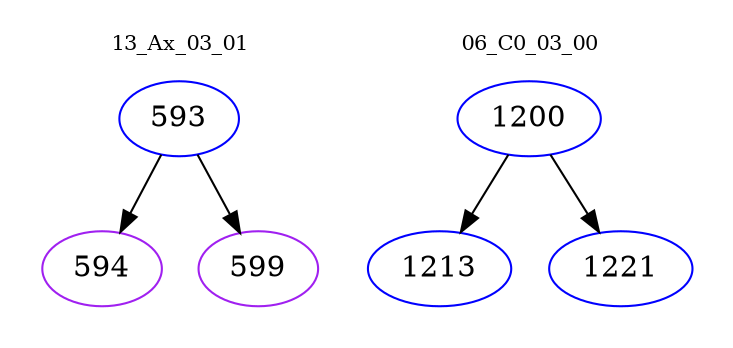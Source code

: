 digraph{
subgraph cluster_0 {
color = white
label = "13_Ax_03_01";
fontsize=10;
T0_593 [label="593", color="blue"]
T0_593 -> T0_594 [color="black"]
T0_594 [label="594", color="purple"]
T0_593 -> T0_599 [color="black"]
T0_599 [label="599", color="purple"]
}
subgraph cluster_1 {
color = white
label = "06_C0_03_00";
fontsize=10;
T1_1200 [label="1200", color="blue"]
T1_1200 -> T1_1213 [color="black"]
T1_1213 [label="1213", color="blue"]
T1_1200 -> T1_1221 [color="black"]
T1_1221 [label="1221", color="blue"]
}
}
